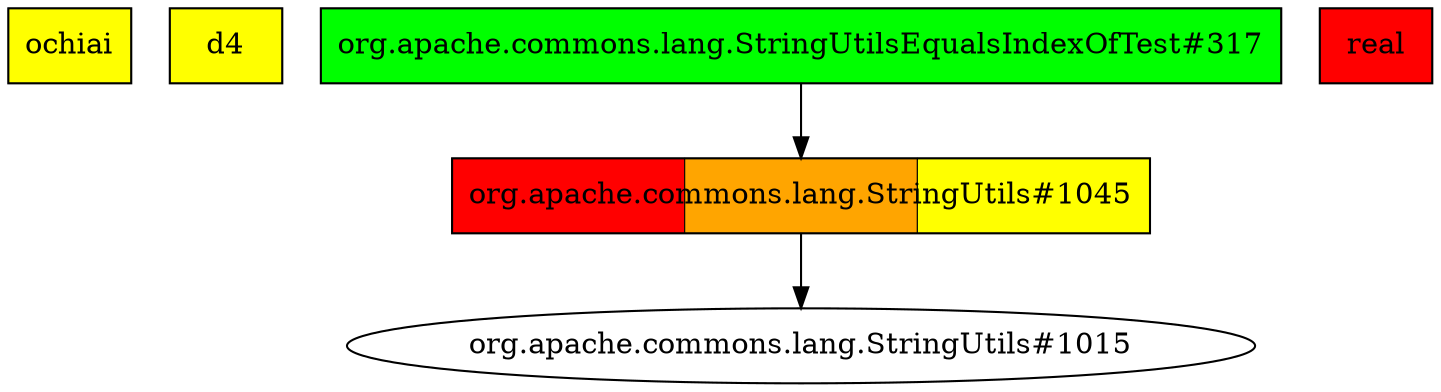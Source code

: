 digraph enhanced {
	"ochiai" [style=striped shape=box fillcolor="yellow"];
	"d4" [style=striped shape=box fillcolor="yellow"];
	"org.apache.commons.lang.StringUtils#1045" [style=striped shape=box fillcolor="red:orange:yellow"];
	"org.apache.commons.lang.StringUtilsEqualsIndexOfTest#317" [style=striped shape=box fillcolor="green"];
	"real" [style=striped shape=box fillcolor="red"];
	"org.apache.commons.lang.StringUtilsEqualsIndexOfTest#317" -> "org.apache.commons.lang.StringUtils#1045";
	"org.apache.commons.lang.StringUtils#1045" -> "org.apache.commons.lang.StringUtils#1015";
}
